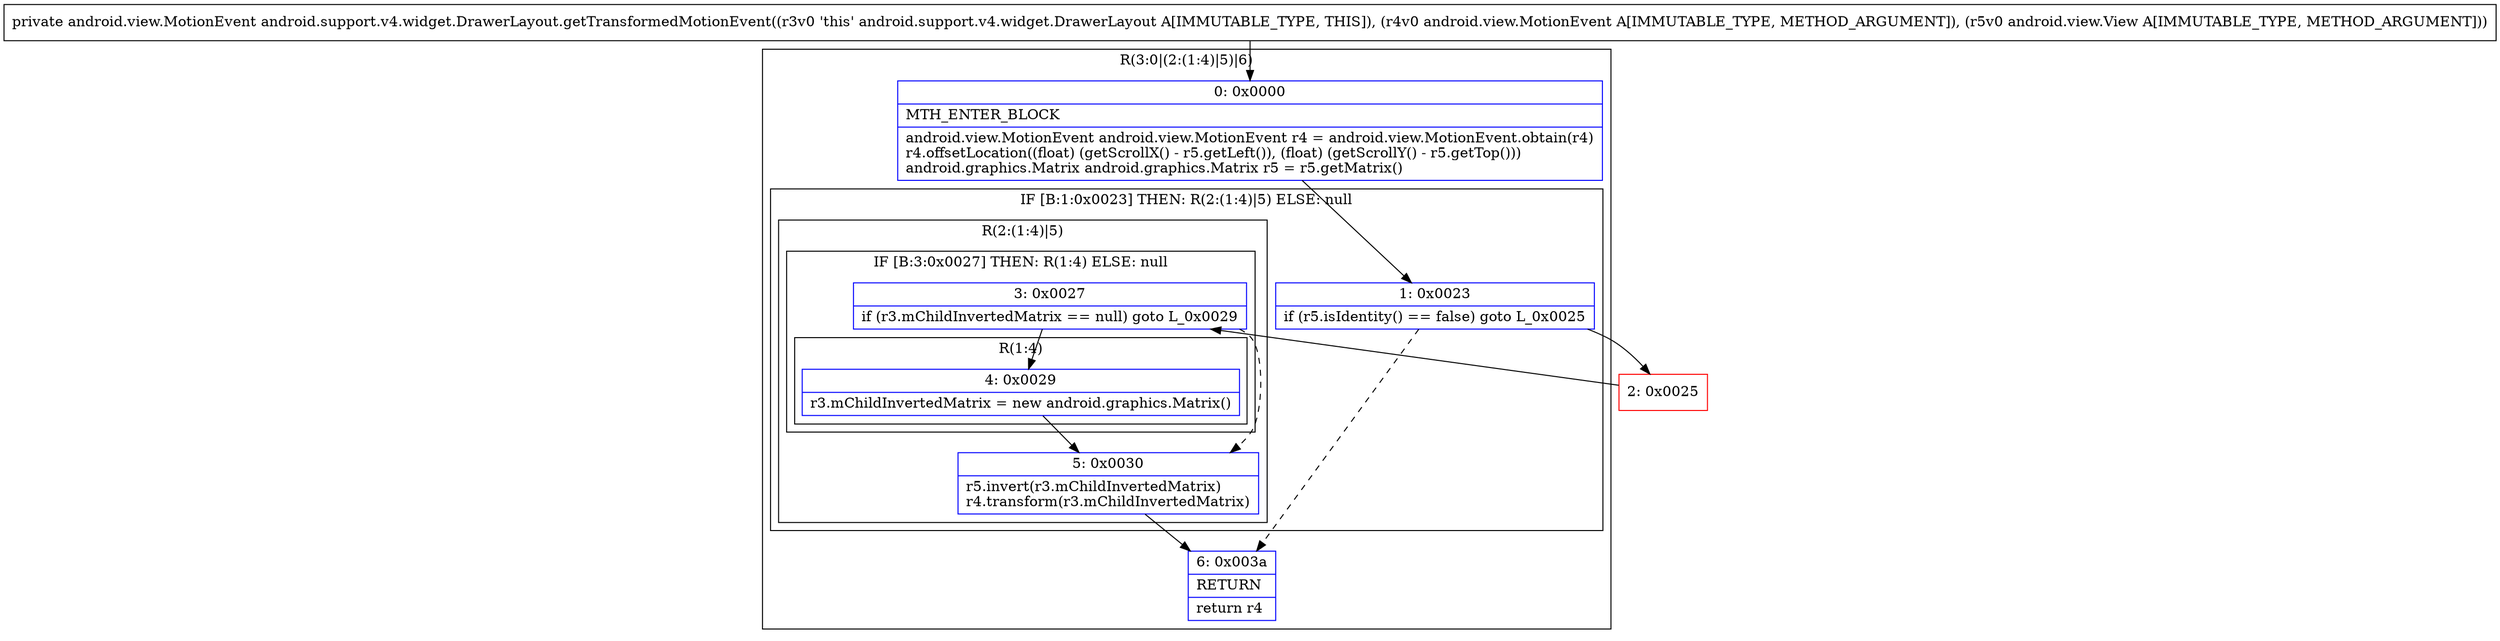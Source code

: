 digraph "CFG forandroid.support.v4.widget.DrawerLayout.getTransformedMotionEvent(Landroid\/view\/MotionEvent;Landroid\/view\/View;)Landroid\/view\/MotionEvent;" {
subgraph cluster_Region_1832119068 {
label = "R(3:0|(2:(1:4)|5)|6)";
node [shape=record,color=blue];
Node_0 [shape=record,label="{0\:\ 0x0000|MTH_ENTER_BLOCK\l|android.view.MotionEvent android.view.MotionEvent r4 = android.view.MotionEvent.obtain(r4)\lr4.offsetLocation((float) (getScrollX() \- r5.getLeft()), (float) (getScrollY() \- r5.getTop()))\landroid.graphics.Matrix android.graphics.Matrix r5 = r5.getMatrix()\l}"];
subgraph cluster_IfRegion_1345005956 {
label = "IF [B:1:0x0023] THEN: R(2:(1:4)|5) ELSE: null";
node [shape=record,color=blue];
Node_1 [shape=record,label="{1\:\ 0x0023|if (r5.isIdentity() == false) goto L_0x0025\l}"];
subgraph cluster_Region_1923066062 {
label = "R(2:(1:4)|5)";
node [shape=record,color=blue];
subgraph cluster_IfRegion_95934621 {
label = "IF [B:3:0x0027] THEN: R(1:4) ELSE: null";
node [shape=record,color=blue];
Node_3 [shape=record,label="{3\:\ 0x0027|if (r3.mChildInvertedMatrix == null) goto L_0x0029\l}"];
subgraph cluster_Region_1951665865 {
label = "R(1:4)";
node [shape=record,color=blue];
Node_4 [shape=record,label="{4\:\ 0x0029|r3.mChildInvertedMatrix = new android.graphics.Matrix()\l}"];
}
}
Node_5 [shape=record,label="{5\:\ 0x0030|r5.invert(r3.mChildInvertedMatrix)\lr4.transform(r3.mChildInvertedMatrix)\l}"];
}
}
Node_6 [shape=record,label="{6\:\ 0x003a|RETURN\l|return r4\l}"];
}
Node_2 [shape=record,color=red,label="{2\:\ 0x0025}"];
MethodNode[shape=record,label="{private android.view.MotionEvent android.support.v4.widget.DrawerLayout.getTransformedMotionEvent((r3v0 'this' android.support.v4.widget.DrawerLayout A[IMMUTABLE_TYPE, THIS]), (r4v0 android.view.MotionEvent A[IMMUTABLE_TYPE, METHOD_ARGUMENT]), (r5v0 android.view.View A[IMMUTABLE_TYPE, METHOD_ARGUMENT])) }"];
MethodNode -> Node_0;
Node_0 -> Node_1;
Node_1 -> Node_2;
Node_1 -> Node_6[style=dashed];
Node_3 -> Node_4;
Node_3 -> Node_5[style=dashed];
Node_4 -> Node_5;
Node_5 -> Node_6;
Node_2 -> Node_3;
}

